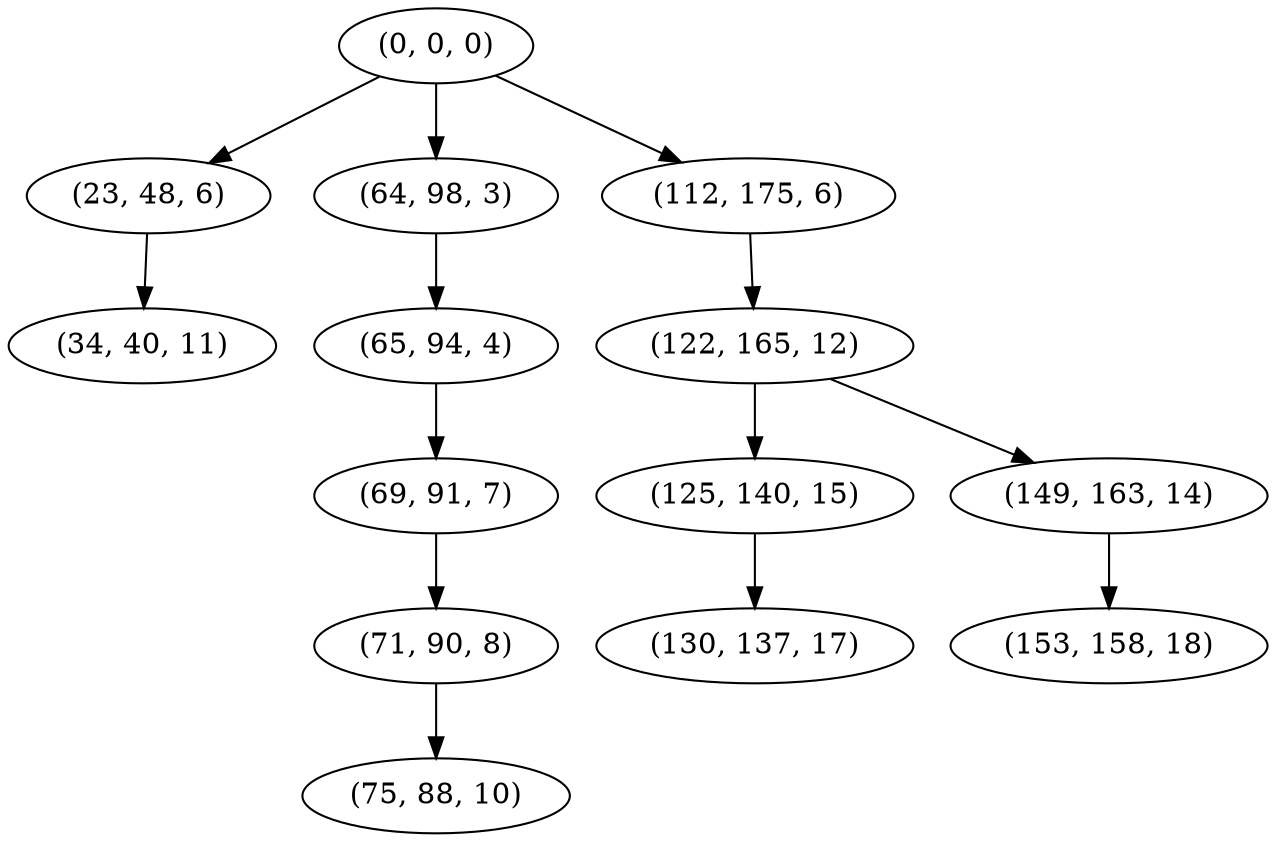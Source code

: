 digraph tree {
    "(0, 0, 0)";
    "(23, 48, 6)";
    "(34, 40, 11)";
    "(64, 98, 3)";
    "(65, 94, 4)";
    "(69, 91, 7)";
    "(71, 90, 8)";
    "(75, 88, 10)";
    "(112, 175, 6)";
    "(122, 165, 12)";
    "(125, 140, 15)";
    "(130, 137, 17)";
    "(149, 163, 14)";
    "(153, 158, 18)";
    "(0, 0, 0)" -> "(23, 48, 6)";
    "(0, 0, 0)" -> "(64, 98, 3)";
    "(0, 0, 0)" -> "(112, 175, 6)";
    "(23, 48, 6)" -> "(34, 40, 11)";
    "(64, 98, 3)" -> "(65, 94, 4)";
    "(65, 94, 4)" -> "(69, 91, 7)";
    "(69, 91, 7)" -> "(71, 90, 8)";
    "(71, 90, 8)" -> "(75, 88, 10)";
    "(112, 175, 6)" -> "(122, 165, 12)";
    "(122, 165, 12)" -> "(125, 140, 15)";
    "(122, 165, 12)" -> "(149, 163, 14)";
    "(125, 140, 15)" -> "(130, 137, 17)";
    "(149, 163, 14)" -> "(153, 158, 18)";
}
